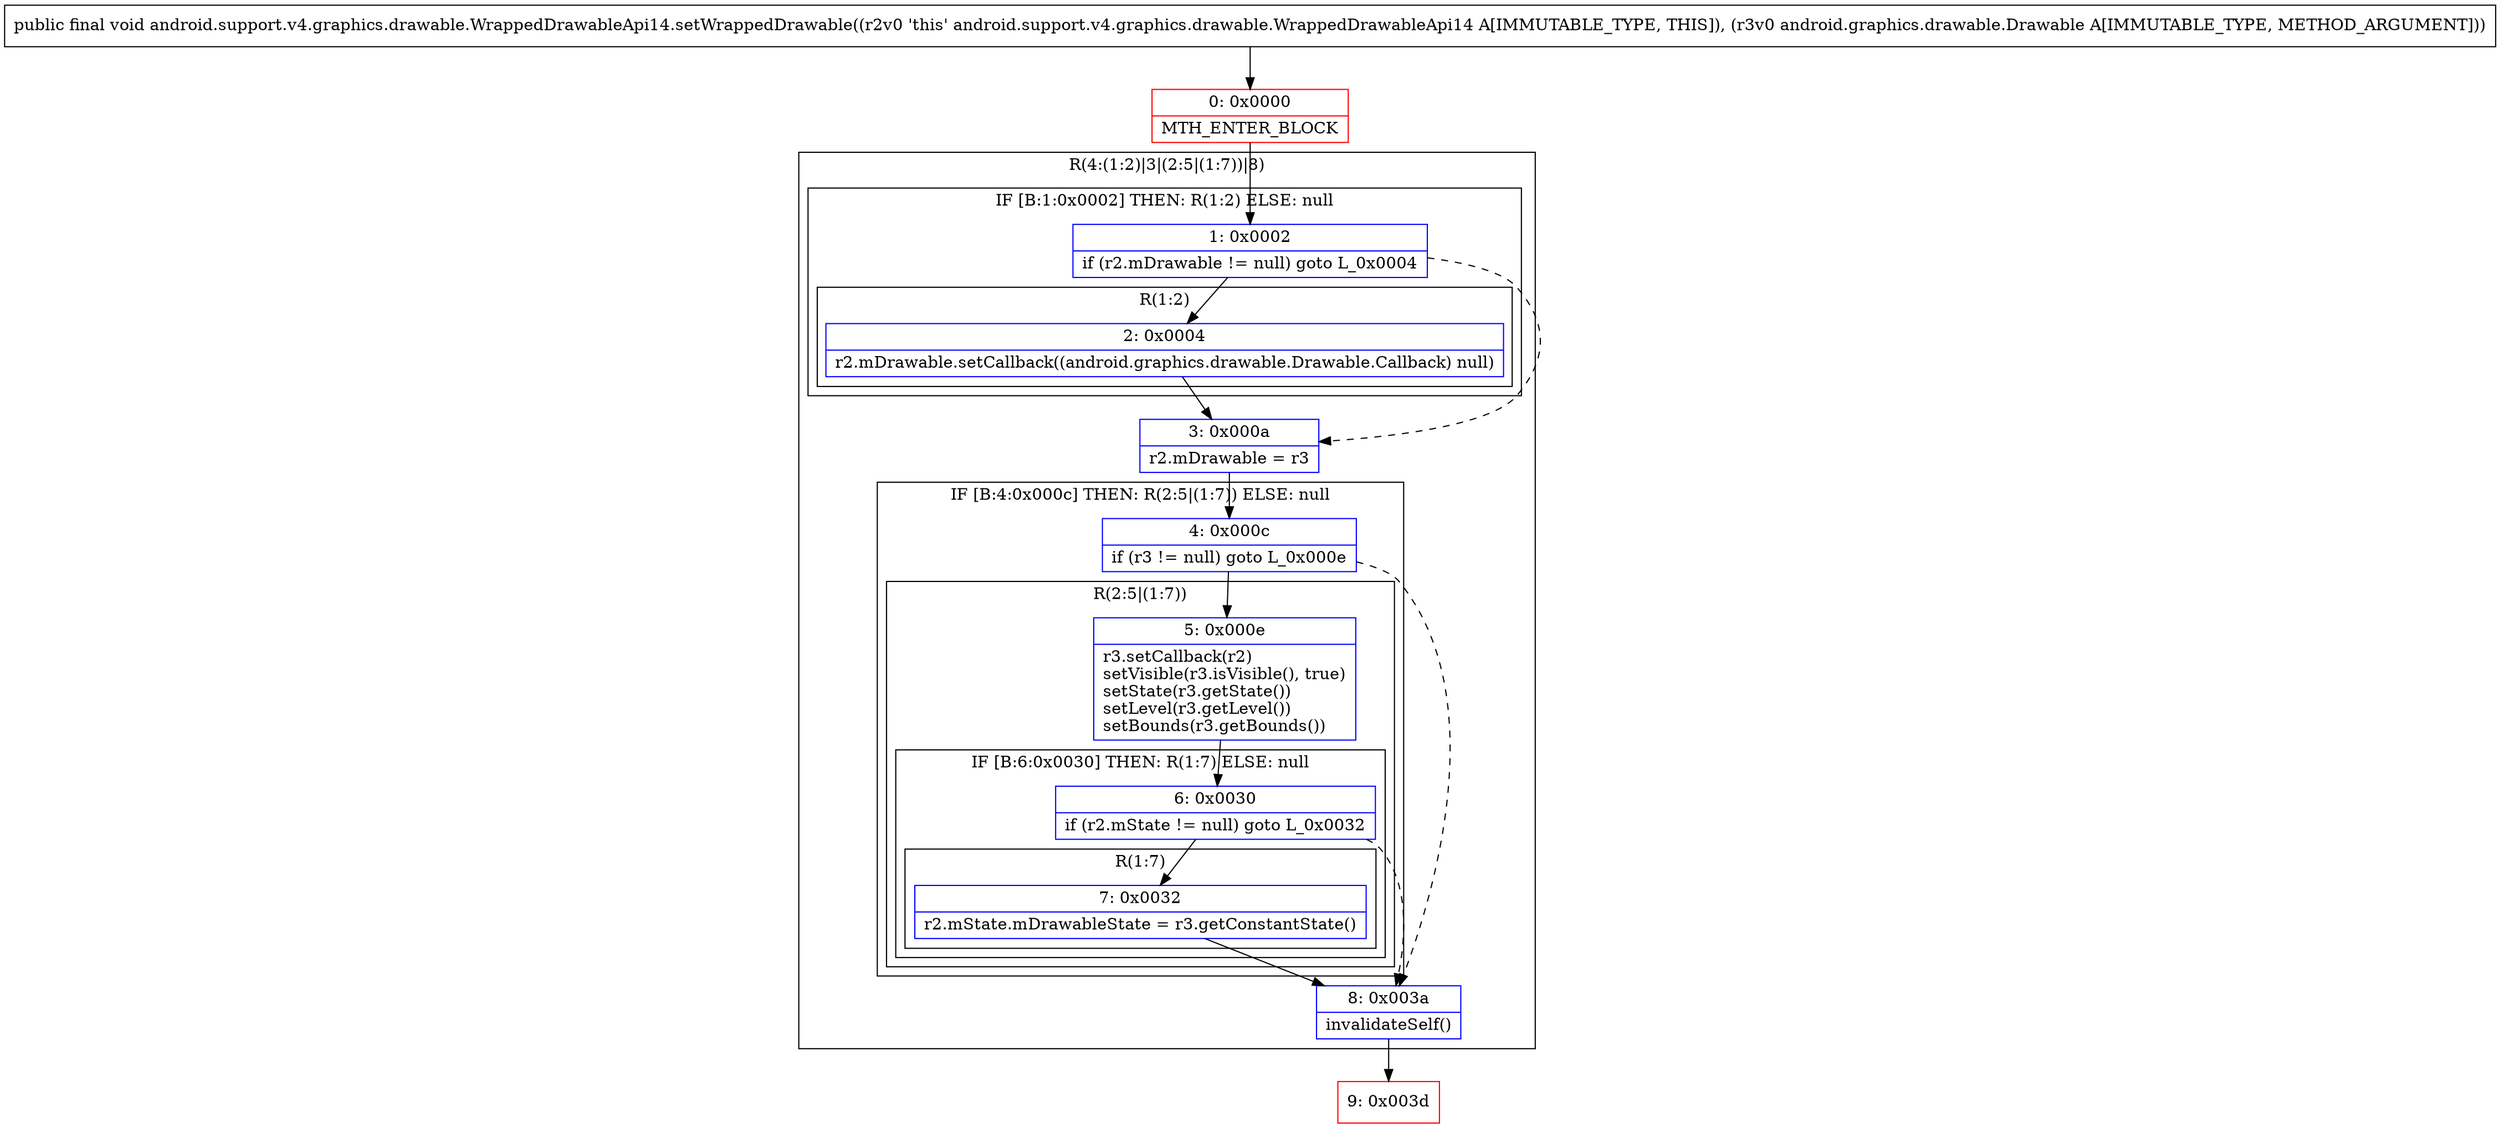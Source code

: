 digraph "CFG forandroid.support.v4.graphics.drawable.WrappedDrawableApi14.setWrappedDrawable(Landroid\/graphics\/drawable\/Drawable;)V" {
subgraph cluster_Region_1907169155 {
label = "R(4:(1:2)|3|(2:5|(1:7))|8)";
node [shape=record,color=blue];
subgraph cluster_IfRegion_634546006 {
label = "IF [B:1:0x0002] THEN: R(1:2) ELSE: null";
node [shape=record,color=blue];
Node_1 [shape=record,label="{1\:\ 0x0002|if (r2.mDrawable != null) goto L_0x0004\l}"];
subgraph cluster_Region_787098583 {
label = "R(1:2)";
node [shape=record,color=blue];
Node_2 [shape=record,label="{2\:\ 0x0004|r2.mDrawable.setCallback((android.graphics.drawable.Drawable.Callback) null)\l}"];
}
}
Node_3 [shape=record,label="{3\:\ 0x000a|r2.mDrawable = r3\l}"];
subgraph cluster_IfRegion_190070826 {
label = "IF [B:4:0x000c] THEN: R(2:5|(1:7)) ELSE: null";
node [shape=record,color=blue];
Node_4 [shape=record,label="{4\:\ 0x000c|if (r3 != null) goto L_0x000e\l}"];
subgraph cluster_Region_308043724 {
label = "R(2:5|(1:7))";
node [shape=record,color=blue];
Node_5 [shape=record,label="{5\:\ 0x000e|r3.setCallback(r2)\lsetVisible(r3.isVisible(), true)\lsetState(r3.getState())\lsetLevel(r3.getLevel())\lsetBounds(r3.getBounds())\l}"];
subgraph cluster_IfRegion_612524550 {
label = "IF [B:6:0x0030] THEN: R(1:7) ELSE: null";
node [shape=record,color=blue];
Node_6 [shape=record,label="{6\:\ 0x0030|if (r2.mState != null) goto L_0x0032\l}"];
subgraph cluster_Region_1539916242 {
label = "R(1:7)";
node [shape=record,color=blue];
Node_7 [shape=record,label="{7\:\ 0x0032|r2.mState.mDrawableState = r3.getConstantState()\l}"];
}
}
}
}
Node_8 [shape=record,label="{8\:\ 0x003a|invalidateSelf()\l}"];
}
Node_0 [shape=record,color=red,label="{0\:\ 0x0000|MTH_ENTER_BLOCK\l}"];
Node_9 [shape=record,color=red,label="{9\:\ 0x003d}"];
MethodNode[shape=record,label="{public final void android.support.v4.graphics.drawable.WrappedDrawableApi14.setWrappedDrawable((r2v0 'this' android.support.v4.graphics.drawable.WrappedDrawableApi14 A[IMMUTABLE_TYPE, THIS]), (r3v0 android.graphics.drawable.Drawable A[IMMUTABLE_TYPE, METHOD_ARGUMENT])) }"];
MethodNode -> Node_0;
Node_1 -> Node_2;
Node_1 -> Node_3[style=dashed];
Node_2 -> Node_3;
Node_3 -> Node_4;
Node_4 -> Node_5;
Node_4 -> Node_8[style=dashed];
Node_5 -> Node_6;
Node_6 -> Node_7;
Node_6 -> Node_8[style=dashed];
Node_7 -> Node_8;
Node_8 -> Node_9;
Node_0 -> Node_1;
}


